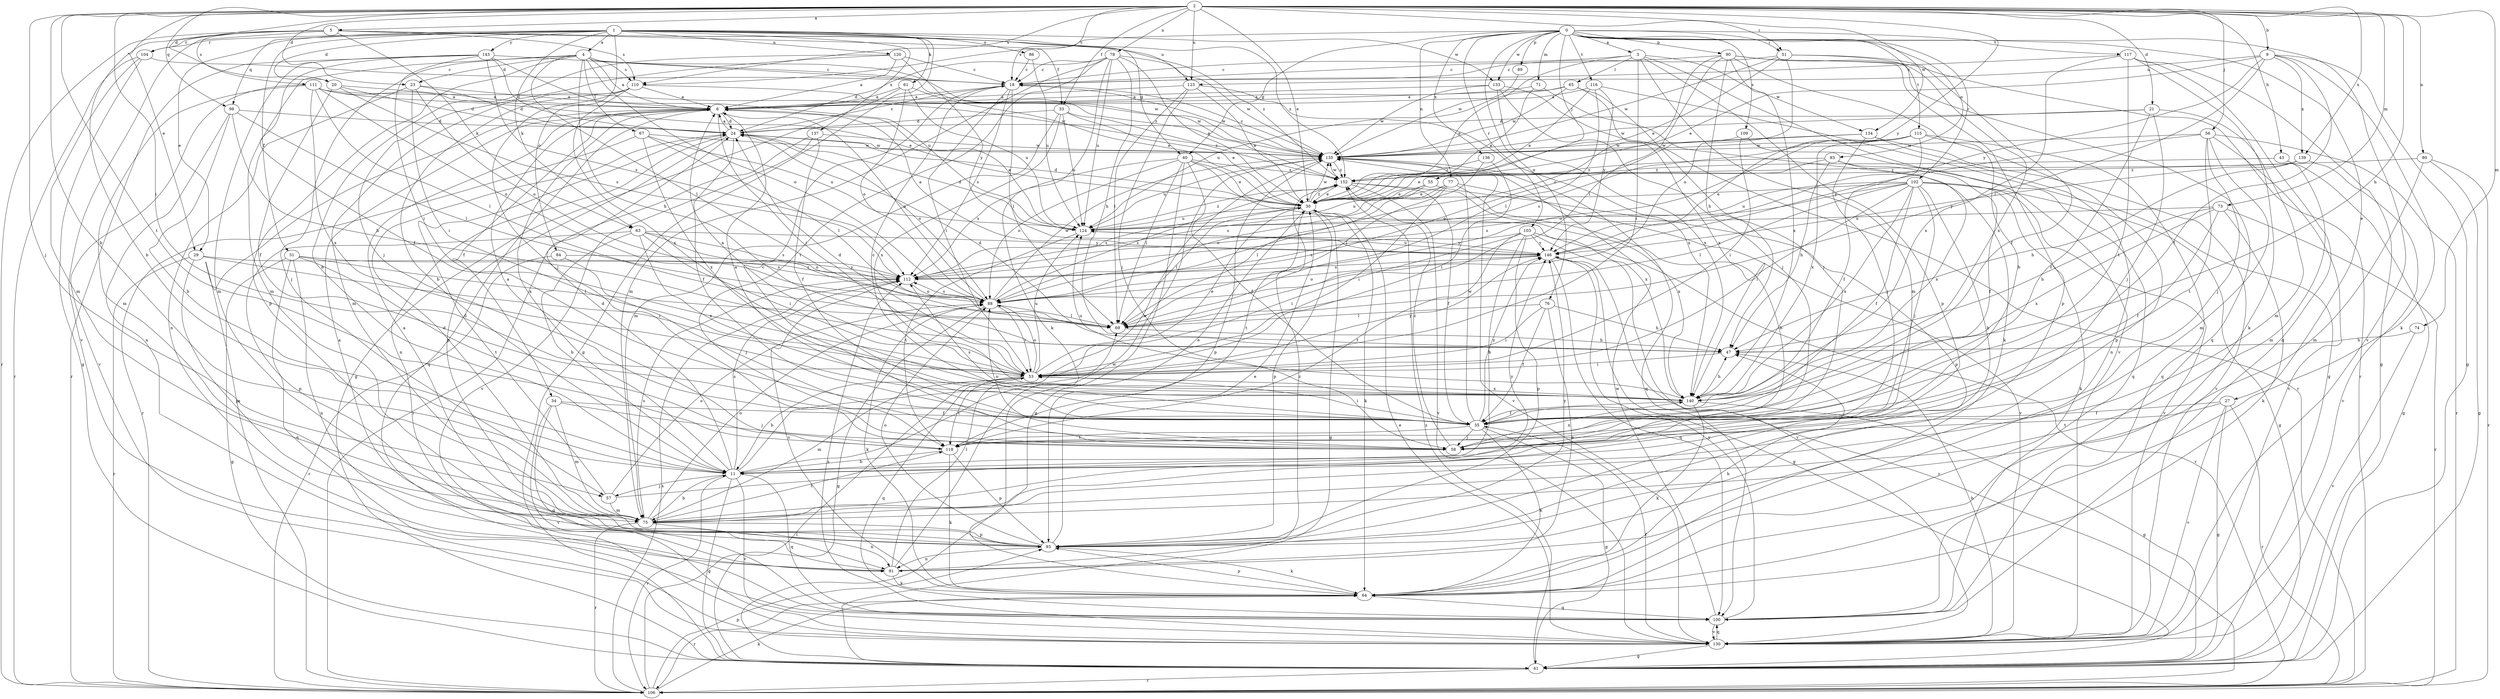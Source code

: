 strict digraph  {
0;
1;
2;
3;
4;
5;
6;
9;
11;
18;
20;
21;
23;
24;
27;
29;
30;
31;
33;
34;
35;
40;
41;
43;
47;
51;
53;
55;
56;
57;
58;
61;
63;
64;
65;
67;
69;
71;
73;
74;
75;
76;
77;
78;
80;
81;
83;
84;
86;
88;
89;
90;
93;
98;
100;
102;
103;
104;
106;
109;
110;
111;
112;
115;
116;
117;
118;
120;
123;
124;
130;
133;
134;
135;
136;
137;
139;
140;
143;
146;
152;
0 -> 3  [label=a];
0 -> 27  [label=e];
0 -> 40  [label=g];
0 -> 51  [label=i];
0 -> 55  [label=j];
0 -> 71  [label=m];
0 -> 76  [label=n];
0 -> 77  [label=n];
0 -> 83  [label=o];
0 -> 89  [label=p];
0 -> 90  [label=p];
0 -> 102  [label=r];
0 -> 103  [label=r];
0 -> 109  [label=s];
0 -> 110  [label=s];
0 -> 115  [label=t];
0 -> 116  [label=t];
0 -> 117  [label=t];
0 -> 130  [label=v];
0 -> 133  [label=w];
0 -> 136  [label=x];
1 -> 4  [label=a];
1 -> 20  [label=d];
1 -> 29  [label=e];
1 -> 31  [label=f];
1 -> 40  [label=g];
1 -> 41  [label=g];
1 -> 61  [label=k];
1 -> 63  [label=k];
1 -> 84  [label=o];
1 -> 86  [label=o];
1 -> 98  [label=q];
1 -> 104  [label=r];
1 -> 120  [label=u];
1 -> 133  [label=w];
1 -> 137  [label=x];
1 -> 143  [label=y];
1 -> 152  [label=z];
2 -> 5  [label=a];
2 -> 9  [label=b];
2 -> 11  [label=b];
2 -> 18  [label=c];
2 -> 20  [label=d];
2 -> 21  [label=d];
2 -> 23  [label=d];
2 -> 29  [label=e];
2 -> 30  [label=e];
2 -> 33  [label=f];
2 -> 43  [label=h];
2 -> 47  [label=h];
2 -> 51  [label=i];
2 -> 53  [label=i];
2 -> 56  [label=j];
2 -> 57  [label=j];
2 -> 73  [label=m];
2 -> 74  [label=m];
2 -> 78  [label=n];
2 -> 80  [label=n];
2 -> 98  [label=q];
2 -> 110  [label=s];
2 -> 118  [label=t];
2 -> 123  [label=u];
2 -> 134  [label=w];
2 -> 139  [label=x];
2 -> 146  [label=y];
3 -> 18  [label=c];
3 -> 30  [label=e];
3 -> 53  [label=i];
3 -> 65  [label=l];
3 -> 75  [label=m];
3 -> 93  [label=p];
3 -> 130  [label=v];
3 -> 134  [label=w];
4 -> 6  [label=a];
4 -> 23  [label=d];
4 -> 47  [label=h];
4 -> 57  [label=j];
4 -> 67  [label=l];
4 -> 69  [label=l];
4 -> 75  [label=m];
4 -> 88  [label=o];
4 -> 93  [label=p];
4 -> 110  [label=s];
4 -> 135  [label=w];
4 -> 152  [label=z];
5 -> 11  [label=b];
5 -> 33  [label=f];
5 -> 63  [label=k];
5 -> 104  [label=r];
5 -> 106  [label=r];
5 -> 110  [label=s];
5 -> 111  [label=s];
5 -> 123  [label=u];
5 -> 130  [label=v];
5 -> 152  [label=z];
6 -> 24  [label=d];
6 -> 34  [label=f];
6 -> 53  [label=i];
6 -> 100  [label=q];
9 -> 30  [label=e];
9 -> 35  [label=f];
9 -> 41  [label=g];
9 -> 64  [label=k];
9 -> 69  [label=l];
9 -> 123  [label=u];
9 -> 139  [label=x];
9 -> 146  [label=y];
11 -> 6  [label=a];
11 -> 24  [label=d];
11 -> 30  [label=e];
11 -> 41  [label=g];
11 -> 57  [label=j];
11 -> 100  [label=q];
11 -> 106  [label=r];
11 -> 112  [label=s];
11 -> 130  [label=v];
11 -> 135  [label=w];
18 -> 6  [label=a];
18 -> 53  [label=i];
18 -> 69  [label=l];
18 -> 112  [label=s];
18 -> 135  [label=w];
20 -> 6  [label=a];
20 -> 24  [label=d];
20 -> 35  [label=f];
20 -> 112  [label=s];
21 -> 24  [label=d];
21 -> 35  [label=f];
21 -> 58  [label=j];
21 -> 75  [label=m];
21 -> 135  [label=w];
23 -> 6  [label=a];
23 -> 24  [label=d];
23 -> 53  [label=i];
23 -> 81  [label=n];
23 -> 88  [label=o];
24 -> 6  [label=a];
24 -> 18  [label=c];
24 -> 35  [label=f];
24 -> 81  [label=n];
24 -> 88  [label=o];
24 -> 93  [label=p];
24 -> 135  [label=w];
27 -> 35  [label=f];
27 -> 41  [label=g];
27 -> 106  [label=r];
27 -> 118  [label=t];
27 -> 130  [label=v];
29 -> 53  [label=i];
29 -> 93  [label=p];
29 -> 106  [label=r];
29 -> 112  [label=s];
30 -> 24  [label=d];
30 -> 41  [label=g];
30 -> 64  [label=k];
30 -> 69  [label=l];
30 -> 93  [label=p];
30 -> 112  [label=s];
30 -> 118  [label=t];
30 -> 124  [label=u];
30 -> 135  [label=w];
30 -> 152  [label=z];
31 -> 41  [label=g];
31 -> 69  [label=l];
31 -> 81  [label=n];
31 -> 100  [label=q];
31 -> 112  [label=s];
31 -> 118  [label=t];
33 -> 24  [label=d];
33 -> 30  [label=e];
33 -> 75  [label=m];
33 -> 124  [label=u];
33 -> 140  [label=x];
33 -> 152  [label=z];
34 -> 35  [label=f];
34 -> 58  [label=j];
34 -> 75  [label=m];
34 -> 100  [label=q];
34 -> 130  [label=v];
35 -> 6  [label=a];
35 -> 18  [label=c];
35 -> 41  [label=g];
35 -> 53  [label=i];
35 -> 58  [label=j];
35 -> 64  [label=k];
35 -> 112  [label=s];
35 -> 118  [label=t];
35 -> 135  [label=w];
35 -> 146  [label=y];
40 -> 30  [label=e];
40 -> 35  [label=f];
40 -> 41  [label=g];
40 -> 69  [label=l];
40 -> 88  [label=o];
40 -> 112  [label=s];
40 -> 140  [label=x];
40 -> 152  [label=z];
41 -> 106  [label=r];
41 -> 152  [label=z];
43 -> 41  [label=g];
43 -> 75  [label=m];
43 -> 152  [label=z];
47 -> 24  [label=d];
47 -> 53  [label=i];
51 -> 18  [label=c];
51 -> 30  [label=e];
51 -> 35  [label=f];
51 -> 88  [label=o];
51 -> 135  [label=w];
51 -> 140  [label=x];
53 -> 6  [label=a];
53 -> 11  [label=b];
53 -> 24  [label=d];
53 -> 30  [label=e];
53 -> 75  [label=m];
53 -> 88  [label=o];
53 -> 100  [label=q];
53 -> 118  [label=t];
53 -> 124  [label=u];
53 -> 140  [label=x];
53 -> 146  [label=y];
55 -> 30  [label=e];
55 -> 93  [label=p];
55 -> 112  [label=s];
55 -> 124  [label=u];
56 -> 58  [label=j];
56 -> 75  [label=m];
56 -> 106  [label=r];
56 -> 118  [label=t];
56 -> 130  [label=v];
56 -> 135  [label=w];
56 -> 146  [label=y];
57 -> 24  [label=d];
57 -> 75  [label=m];
57 -> 88  [label=o];
57 -> 146  [label=y];
58 -> 18  [label=c];
58 -> 88  [label=o];
58 -> 140  [label=x];
58 -> 152  [label=z];
61 -> 6  [label=a];
61 -> 30  [label=e];
61 -> 41  [label=g];
61 -> 88  [label=o];
61 -> 124  [label=u];
63 -> 11  [label=b];
63 -> 53  [label=i];
63 -> 88  [label=o];
63 -> 93  [label=p];
63 -> 112  [label=s];
63 -> 140  [label=x];
63 -> 146  [label=y];
64 -> 47  [label=h];
64 -> 93  [label=p];
64 -> 100  [label=q];
64 -> 106  [label=r];
64 -> 112  [label=s];
65 -> 6  [label=a];
65 -> 58  [label=j];
65 -> 124  [label=u];
65 -> 135  [label=w];
65 -> 140  [label=x];
67 -> 69  [label=l];
67 -> 106  [label=r];
67 -> 124  [label=u];
67 -> 135  [label=w];
67 -> 140  [label=x];
69 -> 47  [label=h];
71 -> 6  [label=a];
71 -> 30  [label=e];
71 -> 64  [label=k];
73 -> 35  [label=f];
73 -> 47  [label=h];
73 -> 64  [label=k];
73 -> 106  [label=r];
73 -> 124  [label=u];
73 -> 140  [label=x];
74 -> 47  [label=h];
74 -> 130  [label=v];
75 -> 11  [label=b];
75 -> 24  [label=d];
75 -> 81  [label=n];
75 -> 88  [label=o];
75 -> 93  [label=p];
75 -> 106  [label=r];
75 -> 112  [label=s];
75 -> 118  [label=t];
76 -> 35  [label=f];
76 -> 47  [label=h];
76 -> 53  [label=i];
76 -> 69  [label=l];
76 -> 81  [label=n];
77 -> 11  [label=b];
77 -> 30  [label=e];
77 -> 53  [label=i];
77 -> 69  [label=l];
77 -> 88  [label=o];
77 -> 130  [label=v];
78 -> 18  [label=c];
78 -> 24  [label=d];
78 -> 30  [label=e];
78 -> 47  [label=h];
78 -> 64  [label=k];
78 -> 75  [label=m];
78 -> 118  [label=t];
78 -> 124  [label=u];
78 -> 135  [label=w];
80 -> 41  [label=g];
80 -> 75  [label=m];
80 -> 106  [label=r];
80 -> 152  [label=z];
81 -> 6  [label=a];
81 -> 64  [label=k];
81 -> 69  [label=l];
81 -> 135  [label=w];
81 -> 152  [label=z];
83 -> 30  [label=e];
83 -> 35  [label=f];
83 -> 47  [label=h];
83 -> 140  [label=x];
83 -> 152  [label=z];
84 -> 58  [label=j];
84 -> 106  [label=r];
84 -> 112  [label=s];
86 -> 18  [label=c];
86 -> 124  [label=u];
88 -> 6  [label=a];
88 -> 41  [label=g];
88 -> 53  [label=i];
88 -> 64  [label=k];
88 -> 69  [label=l];
88 -> 112  [label=s];
88 -> 135  [label=w];
88 -> 152  [label=z];
89 -> 135  [label=w];
90 -> 11  [label=b];
90 -> 18  [label=c];
90 -> 47  [label=h];
90 -> 69  [label=l];
90 -> 88  [label=o];
90 -> 93  [label=p];
90 -> 100  [label=q];
90 -> 106  [label=r];
90 -> 140  [label=x];
93 -> 6  [label=a];
93 -> 30  [label=e];
93 -> 64  [label=k];
93 -> 81  [label=n];
93 -> 88  [label=o];
93 -> 146  [label=y];
98 -> 11  [label=b];
98 -> 24  [label=d];
98 -> 47  [label=h];
98 -> 69  [label=l];
98 -> 81  [label=n];
100 -> 130  [label=v];
100 -> 135  [label=w];
100 -> 146  [label=y];
102 -> 11  [label=b];
102 -> 30  [label=e];
102 -> 35  [label=f];
102 -> 41  [label=g];
102 -> 53  [label=i];
102 -> 58  [label=j];
102 -> 64  [label=k];
102 -> 69  [label=l];
102 -> 112  [label=s];
102 -> 124  [label=u];
102 -> 130  [label=v];
102 -> 140  [label=x];
103 -> 11  [label=b];
103 -> 53  [label=i];
103 -> 93  [label=p];
103 -> 106  [label=r];
103 -> 112  [label=s];
103 -> 118  [label=t];
103 -> 130  [label=v];
103 -> 146  [label=y];
104 -> 18  [label=c];
104 -> 41  [label=g];
104 -> 75  [label=m];
104 -> 106  [label=r];
106 -> 6  [label=a];
106 -> 53  [label=i];
106 -> 64  [label=k];
106 -> 93  [label=p];
106 -> 112  [label=s];
109 -> 53  [label=i];
109 -> 100  [label=q];
109 -> 135  [label=w];
110 -> 6  [label=a];
110 -> 11  [label=b];
110 -> 58  [label=j];
110 -> 75  [label=m];
110 -> 135  [label=w];
110 -> 140  [label=x];
111 -> 6  [label=a];
111 -> 30  [label=e];
111 -> 69  [label=l];
111 -> 75  [label=m];
111 -> 88  [label=o];
111 -> 130  [label=v];
111 -> 135  [label=w];
111 -> 140  [label=x];
112 -> 88  [label=o];
115 -> 35  [label=f];
115 -> 88  [label=o];
115 -> 93  [label=p];
115 -> 100  [label=q];
115 -> 112  [label=s];
115 -> 135  [label=w];
115 -> 140  [label=x];
116 -> 6  [label=a];
116 -> 30  [label=e];
116 -> 41  [label=g];
116 -> 69  [label=l];
116 -> 146  [label=y];
117 -> 18  [label=c];
117 -> 41  [label=g];
117 -> 64  [label=k];
117 -> 100  [label=q];
117 -> 118  [label=t];
117 -> 140  [label=x];
118 -> 6  [label=a];
118 -> 11  [label=b];
118 -> 64  [label=k];
118 -> 93  [label=p];
120 -> 6  [label=a];
120 -> 11  [label=b];
120 -> 18  [label=c];
120 -> 58  [label=j];
120 -> 146  [label=y];
123 -> 6  [label=a];
123 -> 30  [label=e];
123 -> 58  [label=j];
123 -> 69  [label=l];
123 -> 140  [label=x];
124 -> 6  [label=a];
124 -> 24  [label=d];
124 -> 118  [label=t];
124 -> 146  [label=y];
124 -> 152  [label=z];
130 -> 30  [label=e];
130 -> 35  [label=f];
130 -> 41  [label=g];
130 -> 47  [label=h];
130 -> 100  [label=q];
130 -> 112  [label=s];
133 -> 6  [label=a];
133 -> 58  [label=j];
133 -> 106  [label=r];
133 -> 135  [label=w];
133 -> 140  [label=x];
134 -> 58  [label=j];
134 -> 81  [label=n];
134 -> 88  [label=o];
134 -> 130  [label=v];
134 -> 135  [label=w];
135 -> 18  [label=c];
135 -> 93  [label=p];
135 -> 100  [label=q];
135 -> 124  [label=u];
135 -> 130  [label=v];
135 -> 152  [label=z];
136 -> 53  [label=i];
136 -> 69  [label=l];
136 -> 152  [label=z];
137 -> 35  [label=f];
137 -> 106  [label=r];
137 -> 130  [label=v];
137 -> 135  [label=w];
139 -> 47  [label=h];
139 -> 130  [label=v];
139 -> 146  [label=y];
139 -> 152  [label=z];
140 -> 35  [label=f];
140 -> 41  [label=g];
140 -> 47  [label=h];
140 -> 64  [label=k];
140 -> 124  [label=u];
143 -> 18  [label=c];
143 -> 24  [label=d];
143 -> 35  [label=f];
143 -> 53  [label=i];
143 -> 75  [label=m];
143 -> 106  [label=r];
143 -> 112  [label=s];
143 -> 124  [label=u];
146 -> 6  [label=a];
146 -> 41  [label=g];
146 -> 88  [label=o];
146 -> 100  [label=q];
146 -> 106  [label=r];
146 -> 112  [label=s];
146 -> 124  [label=u];
152 -> 30  [label=e];
152 -> 35  [label=f];
152 -> 130  [label=v];
152 -> 135  [label=w];
152 -> 140  [label=x];
}
